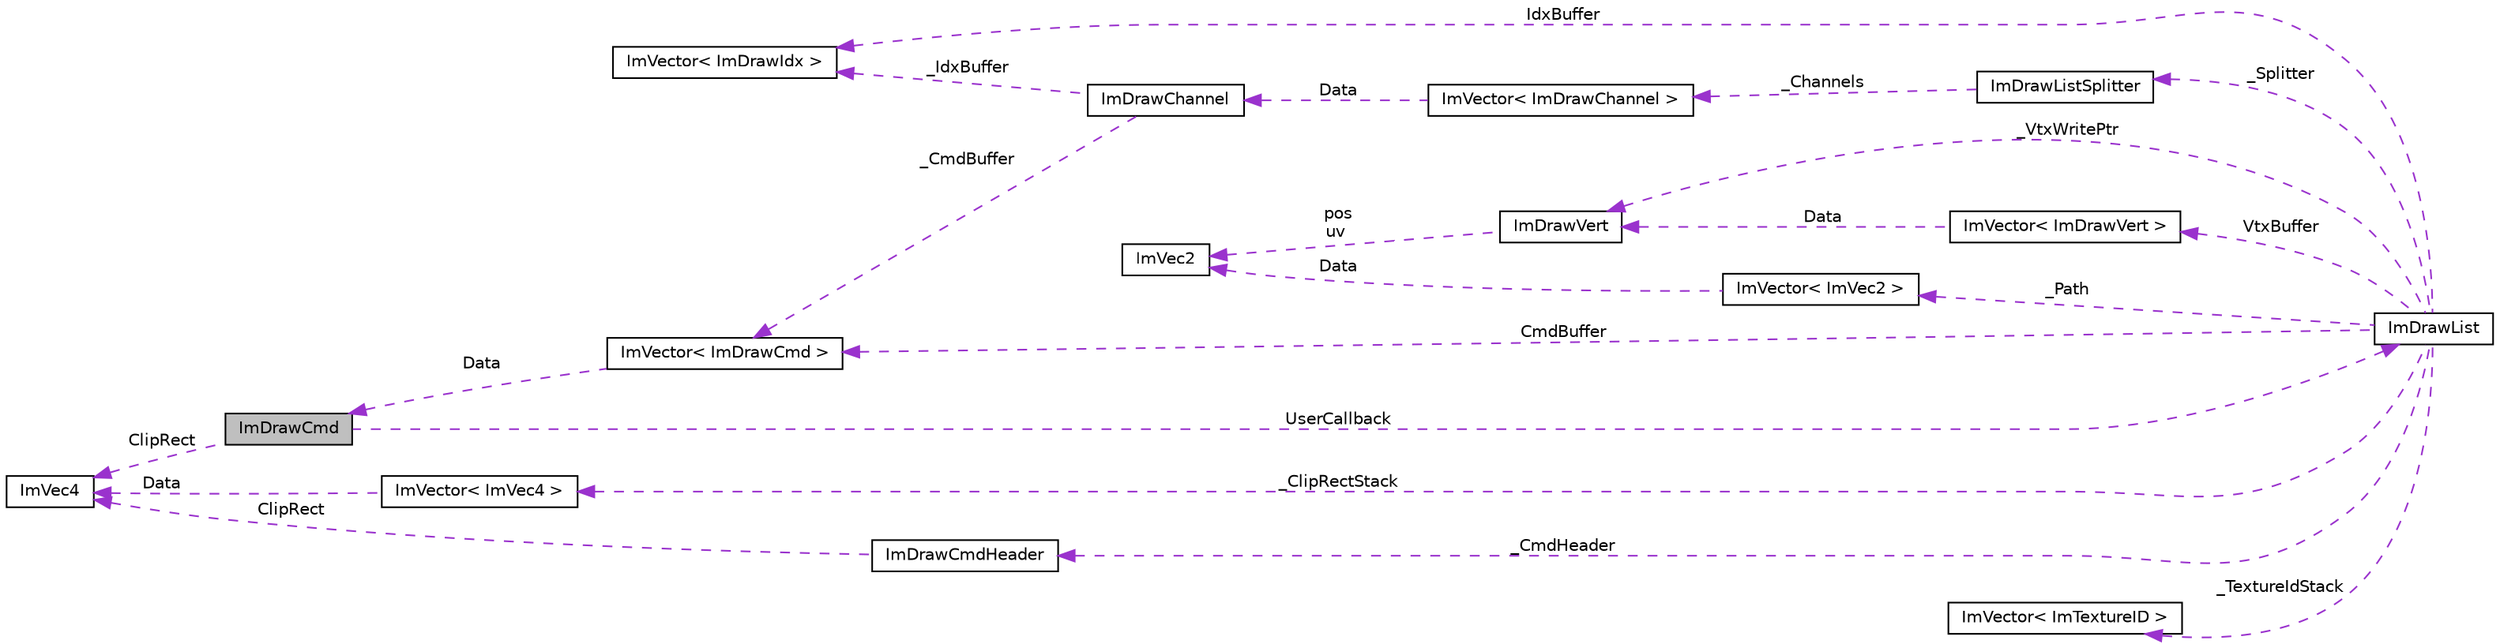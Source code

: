 digraph "ImDrawCmd"
{
 // LATEX_PDF_SIZE
  edge [fontname="Helvetica",fontsize="10",labelfontname="Helvetica",labelfontsize="10"];
  node [fontname="Helvetica",fontsize="10",shape=record];
  rankdir="LR";
  Node1 [label="ImDrawCmd",height=0.2,width=0.4,color="black", fillcolor="grey75", style="filled", fontcolor="black",tooltip=" "];
  Node2 -> Node1 [dir="back",color="darkorchid3",fontsize="10",style="dashed",label=" ClipRect" ,fontname="Helvetica"];
  Node2 [label="ImVec4",height=0.2,width=0.4,color="black", fillcolor="white", style="filled",URL="$struct_im_vec4.html",tooltip=" "];
  Node3 -> Node1 [dir="back",color="darkorchid3",fontsize="10",style="dashed",label=" UserCallback" ,fontname="Helvetica"];
  Node3 [label="ImDrawList",height=0.2,width=0.4,color="black", fillcolor="white", style="filled",URL="$struct_im_draw_list.html",tooltip=" "];
  Node4 -> Node3 [dir="back",color="darkorchid3",fontsize="10",style="dashed",label=" CmdBuffer" ,fontname="Helvetica"];
  Node4 [label="ImVector\< ImDrawCmd \>",height=0.2,width=0.4,color="black", fillcolor="white", style="filled",URL="$struct_im_vector.html",tooltip=" "];
  Node1 -> Node4 [dir="back",color="darkorchid3",fontsize="10",style="dashed",label=" Data" ,fontname="Helvetica"];
  Node5 -> Node3 [dir="back",color="darkorchid3",fontsize="10",style="dashed",label=" IdxBuffer" ,fontname="Helvetica"];
  Node5 [label="ImVector\< ImDrawIdx \>",height=0.2,width=0.4,color="black", fillcolor="white", style="filled",URL="$struct_im_vector.html",tooltip=" "];
  Node6 -> Node3 [dir="back",color="darkorchid3",fontsize="10",style="dashed",label=" VtxBuffer" ,fontname="Helvetica"];
  Node6 [label="ImVector\< ImDrawVert \>",height=0.2,width=0.4,color="black", fillcolor="white", style="filled",URL="$struct_im_vector.html",tooltip=" "];
  Node7 -> Node6 [dir="back",color="darkorchid3",fontsize="10",style="dashed",label=" Data" ,fontname="Helvetica"];
  Node7 [label="ImDrawVert",height=0.2,width=0.4,color="black", fillcolor="white", style="filled",URL="$struct_im_draw_vert.html",tooltip=" "];
  Node8 -> Node7 [dir="back",color="darkorchid3",fontsize="10",style="dashed",label=" pos\nuv" ,fontname="Helvetica"];
  Node8 [label="ImVec2",height=0.2,width=0.4,color="black", fillcolor="white", style="filled",URL="$struct_im_vec2.html",tooltip=" "];
  Node7 -> Node3 [dir="back",color="darkorchid3",fontsize="10",style="dashed",label=" _VtxWritePtr" ,fontname="Helvetica"];
  Node9 -> Node3 [dir="back",color="darkorchid3",fontsize="10",style="dashed",label=" _ClipRectStack" ,fontname="Helvetica"];
  Node9 [label="ImVector\< ImVec4 \>",height=0.2,width=0.4,color="black", fillcolor="white", style="filled",URL="$struct_im_vector.html",tooltip=" "];
  Node2 -> Node9 [dir="back",color="darkorchid3",fontsize="10",style="dashed",label=" Data" ,fontname="Helvetica"];
  Node10 -> Node3 [dir="back",color="darkorchid3",fontsize="10",style="dashed",label=" _TextureIdStack" ,fontname="Helvetica"];
  Node10 [label="ImVector\< ImTextureID \>",height=0.2,width=0.4,color="black", fillcolor="white", style="filled",URL="$struct_im_vector.html",tooltip=" "];
  Node11 -> Node3 [dir="back",color="darkorchid3",fontsize="10",style="dashed",label=" _Path" ,fontname="Helvetica"];
  Node11 [label="ImVector\< ImVec2 \>",height=0.2,width=0.4,color="black", fillcolor="white", style="filled",URL="$struct_im_vector.html",tooltip=" "];
  Node8 -> Node11 [dir="back",color="darkorchid3",fontsize="10",style="dashed",label=" Data" ,fontname="Helvetica"];
  Node12 -> Node3 [dir="back",color="darkorchid3",fontsize="10",style="dashed",label=" _CmdHeader" ,fontname="Helvetica"];
  Node12 [label="ImDrawCmdHeader",height=0.2,width=0.4,color="black", fillcolor="white", style="filled",URL="$struct_im_draw_cmd_header.html",tooltip=" "];
  Node2 -> Node12 [dir="back",color="darkorchid3",fontsize="10",style="dashed",label=" ClipRect" ,fontname="Helvetica"];
  Node13 -> Node3 [dir="back",color="darkorchid3",fontsize="10",style="dashed",label=" _Splitter" ,fontname="Helvetica"];
  Node13 [label="ImDrawListSplitter",height=0.2,width=0.4,color="black", fillcolor="white", style="filled",URL="$struct_im_draw_list_splitter.html",tooltip=" "];
  Node14 -> Node13 [dir="back",color="darkorchid3",fontsize="10",style="dashed",label=" _Channels" ,fontname="Helvetica"];
  Node14 [label="ImVector\< ImDrawChannel \>",height=0.2,width=0.4,color="black", fillcolor="white", style="filled",URL="$struct_im_vector.html",tooltip=" "];
  Node15 -> Node14 [dir="back",color="darkorchid3",fontsize="10",style="dashed",label=" Data" ,fontname="Helvetica"];
  Node15 [label="ImDrawChannel",height=0.2,width=0.4,color="black", fillcolor="white", style="filled",URL="$struct_im_draw_channel.html",tooltip=" "];
  Node4 -> Node15 [dir="back",color="darkorchid3",fontsize="10",style="dashed",label=" _CmdBuffer" ,fontname="Helvetica"];
  Node5 -> Node15 [dir="back",color="darkorchid3",fontsize="10",style="dashed",label=" _IdxBuffer" ,fontname="Helvetica"];
}
